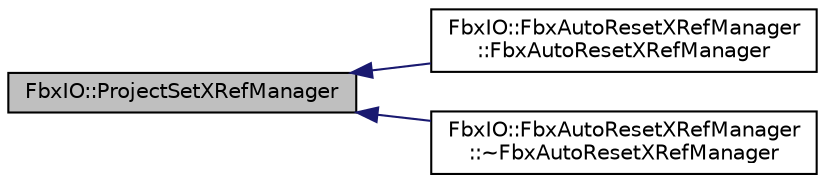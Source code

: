 digraph "FbxIO::ProjectSetXRefManager"
{
  edge [fontname="Helvetica",fontsize="10",labelfontname="Helvetica",labelfontsize="10"];
  node [fontname="Helvetica",fontsize="10",shape=record];
  rankdir="LR";
  Node424 [label="FbxIO::ProjectSetXRefManager",height=0.2,width=0.4,color="black", fillcolor="grey75", style="filled", fontcolor="black"];
  Node424 -> Node425 [dir="back",color="midnightblue",fontsize="10",style="solid",fontname="Helvetica"];
  Node425 [label="FbxIO::FbxAutoResetXRefManager\l::FbxAutoResetXRefManager",height=0.2,width=0.4,color="black", fillcolor="white", style="filled",URL="$struct_fbx_i_o_1_1_fbx_auto_reset_x_ref_manager.html#a4fd55e4840d236b0afb561001dc2faef"];
  Node424 -> Node426 [dir="back",color="midnightblue",fontsize="10",style="solid",fontname="Helvetica"];
  Node426 [label="FbxIO::FbxAutoResetXRefManager\l::~FbxAutoResetXRefManager",height=0.2,width=0.4,color="black", fillcolor="white", style="filled",URL="$struct_fbx_i_o_1_1_fbx_auto_reset_x_ref_manager.html#a7a90d25e3fbad8c2e30bc7a3bd21d702"];
}
